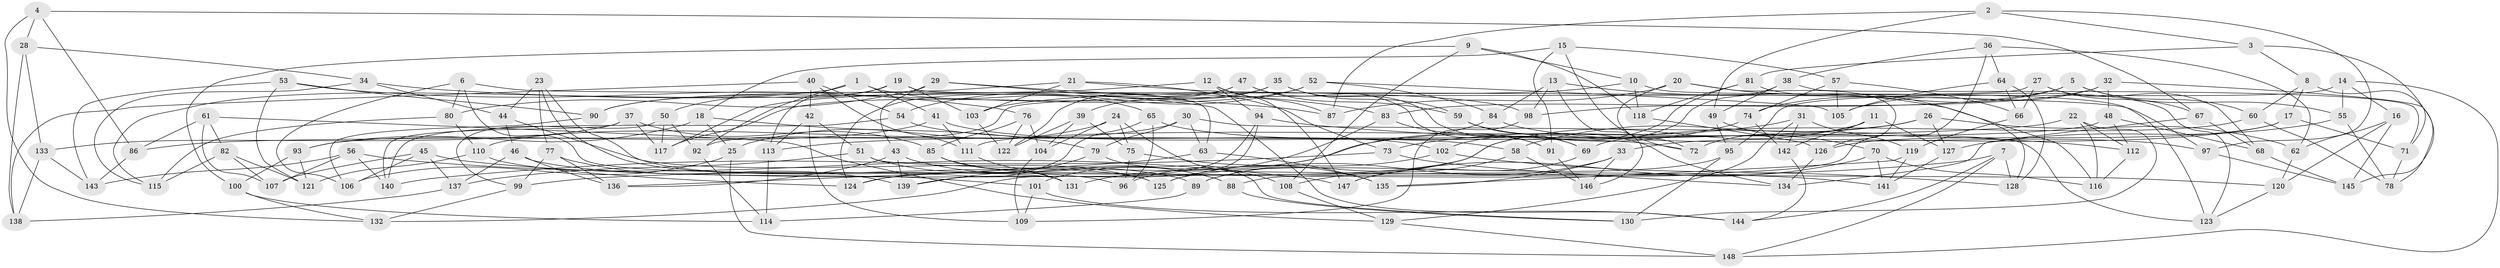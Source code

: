 // Generated by graph-tools (version 1.1) at 2025/02/03/09/25 03:02:53]
// undirected, 148 vertices, 296 edges
graph export_dot {
graph [start="1"]
  node [color=gray90,style=filled];
  1;
  2;
  3;
  4;
  5;
  6;
  7;
  8;
  9;
  10;
  11;
  12;
  13;
  14;
  15;
  16;
  17;
  18;
  19;
  20;
  21;
  22;
  23;
  24;
  25;
  26;
  27;
  28;
  29;
  30;
  31;
  32;
  33;
  34;
  35;
  36;
  37;
  38;
  39;
  40;
  41;
  42;
  43;
  44;
  45;
  46;
  47;
  48;
  49;
  50;
  51;
  52;
  53;
  54;
  55;
  56;
  57;
  58;
  59;
  60;
  61;
  62;
  63;
  64;
  65;
  66;
  67;
  68;
  69;
  70;
  71;
  72;
  73;
  74;
  75;
  76;
  77;
  78;
  79;
  80;
  81;
  82;
  83;
  84;
  85;
  86;
  87;
  88;
  89;
  90;
  91;
  92;
  93;
  94;
  95;
  96;
  97;
  98;
  99;
  100;
  101;
  102;
  103;
  104;
  105;
  106;
  107;
  108;
  109;
  110;
  111;
  112;
  113;
  114;
  115;
  116;
  117;
  118;
  119;
  120;
  121;
  122;
  123;
  124;
  125;
  126;
  127;
  128;
  129;
  130;
  131;
  132;
  133;
  134;
  135;
  136;
  137;
  138;
  139;
  140;
  141;
  142;
  143;
  144;
  145;
  146;
  147;
  148;
  1 -- 41;
  1 -- 115;
  1 -- 92;
  1 -- 65;
  2 -- 49;
  2 -- 87;
  2 -- 3;
  2 -- 97;
  3 -- 8;
  3 -- 71;
  3 -- 81;
  4 -- 67;
  4 -- 28;
  4 -- 132;
  4 -- 86;
  5 -- 83;
  5 -- 55;
  5 -- 74;
  5 -- 60;
  6 -- 131;
  6 -- 97;
  6 -- 80;
  6 -- 106;
  7 -- 148;
  7 -- 99;
  7 -- 128;
  7 -- 144;
  8 -- 60;
  8 -- 145;
  8 -- 17;
  9 -- 118;
  9 -- 100;
  9 -- 108;
  9 -- 10;
  10 -- 118;
  10 -- 123;
  10 -- 103;
  11 -- 127;
  11 -- 72;
  11 -- 124;
  11 -- 142;
  12 -- 94;
  12 -- 147;
  12 -- 87;
  12 -- 117;
  13 -- 116;
  13 -- 98;
  13 -- 84;
  13 -- 146;
  14 -- 95;
  14 -- 16;
  14 -- 55;
  14 -- 148;
  15 -- 57;
  15 -- 91;
  15 -- 72;
  15 -- 18;
  16 -- 62;
  16 -- 120;
  16 -- 145;
  17 -- 126;
  17 -- 33;
  17 -- 71;
  18 -- 25;
  18 -- 93;
  18 -- 79;
  19 -- 63;
  19 -- 103;
  19 -- 50;
  19 -- 113;
  20 -- 72;
  20 -- 128;
  20 -- 126;
  20 -- 87;
  21 -- 103;
  21 -- 90;
  21 -- 73;
  21 -- 98;
  22 -- 112;
  22 -- 116;
  22 -- 86;
  22 -- 130;
  23 -- 77;
  23 -- 44;
  23 -- 125;
  23 -- 96;
  24 -- 25;
  24 -- 75;
  24 -- 104;
  24 -- 108;
  25 -- 106;
  25 -- 148;
  26 -- 62;
  26 -- 113;
  26 -- 58;
  26 -- 127;
  27 -- 67;
  27 -- 66;
  27 -- 68;
  27 -- 92;
  28 -- 138;
  28 -- 34;
  28 -- 133;
  29 -- 80;
  29 -- 83;
  29 -- 43;
  29 -- 144;
  30 -- 63;
  30 -- 123;
  30 -- 110;
  30 -- 79;
  31 -- 119;
  31 -- 73;
  31 -- 129;
  31 -- 142;
  32 -- 78;
  32 -- 105;
  32 -- 48;
  32 -- 98;
  33 -- 146;
  33 -- 89;
  33 -- 135;
  34 -- 115;
  34 -- 44;
  34 -- 87;
  35 -- 69;
  35 -- 59;
  35 -- 39;
  35 -- 117;
  36 -- 62;
  36 -- 88;
  36 -- 64;
  36 -- 38;
  37 -- 117;
  37 -- 133;
  37 -- 140;
  37 -- 85;
  38 -- 49;
  38 -- 71;
  38 -- 89;
  39 -- 122;
  39 -- 75;
  39 -- 104;
  40 -- 42;
  40 -- 138;
  40 -- 111;
  40 -- 54;
  41 -- 111;
  41 -- 93;
  41 -- 58;
  42 -- 109;
  42 -- 51;
  42 -- 113;
  43 -- 139;
  43 -- 136;
  43 -- 88;
  44 -- 46;
  44 -- 89;
  45 -- 137;
  45 -- 106;
  45 -- 107;
  45 -- 141;
  46 -- 136;
  46 -- 137;
  46 -- 101;
  47 -- 124;
  47 -- 122;
  47 -- 91;
  47 -- 59;
  48 -- 68;
  48 -- 112;
  48 -- 111;
  49 -- 95;
  49 -- 70;
  50 -- 117;
  50 -- 99;
  50 -- 92;
  51 -- 137;
  51 -- 120;
  51 -- 125;
  52 -- 54;
  52 -- 84;
  52 -- 90;
  52 -- 105;
  53 -- 143;
  53 -- 121;
  53 -- 76;
  53 -- 90;
  54 -- 102;
  54 -- 140;
  55 -- 78;
  55 -- 127;
  56 -- 147;
  56 -- 140;
  56 -- 143;
  56 -- 107;
  57 -- 105;
  57 -- 66;
  57 -- 74;
  58 -- 108;
  58 -- 146;
  59 -- 69;
  59 -- 134;
  60 -- 69;
  60 -- 78;
  61 -- 86;
  61 -- 129;
  61 -- 107;
  61 -- 82;
  62 -- 120;
  63 -- 135;
  63 -- 136;
  64 -- 105;
  64 -- 128;
  64 -- 66;
  65 -- 124;
  65 -- 72;
  65 -- 96;
  66 -- 119;
  67 -- 134;
  67 -- 68;
  68 -- 145;
  69 -- 147;
  70 -- 141;
  70 -- 116;
  70 -- 147;
  71 -- 78;
  73 -- 140;
  73 -- 134;
  74 -- 131;
  74 -- 142;
  75 -- 135;
  75 -- 96;
  76 -- 122;
  76 -- 85;
  76 -- 104;
  77 -- 136;
  77 -- 99;
  77 -- 139;
  79 -- 130;
  79 -- 139;
  80 -- 115;
  80 -- 110;
  81 -- 118;
  81 -- 123;
  81 -- 102;
  82 -- 115;
  82 -- 121;
  82 -- 107;
  83 -- 101;
  83 -- 91;
  84 -- 97;
  84 -- 96;
  85 -- 88;
  85 -- 131;
  86 -- 143;
  88 -- 130;
  89 -- 114;
  90 -- 106;
  91 -- 146;
  92 -- 114;
  93 -- 100;
  93 -- 121;
  94 -- 139;
  94 -- 112;
  94 -- 132;
  95 -- 130;
  95 -- 125;
  97 -- 145;
  98 -- 109;
  99 -- 132;
  100 -- 114;
  100 -- 132;
  101 -- 144;
  101 -- 109;
  102 -- 125;
  102 -- 128;
  103 -- 122;
  104 -- 109;
  108 -- 129;
  110 -- 121;
  110 -- 124;
  111 -- 131;
  112 -- 116;
  113 -- 114;
  118 -- 126;
  119 -- 135;
  119 -- 141;
  120 -- 123;
  126 -- 134;
  127 -- 141;
  129 -- 148;
  133 -- 138;
  133 -- 143;
  137 -- 138;
  142 -- 144;
}

